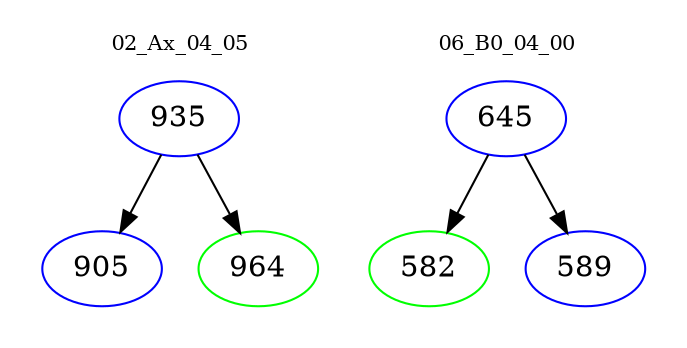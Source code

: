 digraph{
subgraph cluster_0 {
color = white
label = "02_Ax_04_05";
fontsize=10;
T0_935 [label="935", color="blue"]
T0_935 -> T0_905 [color="black"]
T0_905 [label="905", color="blue"]
T0_935 -> T0_964 [color="black"]
T0_964 [label="964", color="green"]
}
subgraph cluster_1 {
color = white
label = "06_B0_04_00";
fontsize=10;
T1_645 [label="645", color="blue"]
T1_645 -> T1_582 [color="black"]
T1_582 [label="582", color="green"]
T1_645 -> T1_589 [color="black"]
T1_589 [label="589", color="blue"]
}
}

